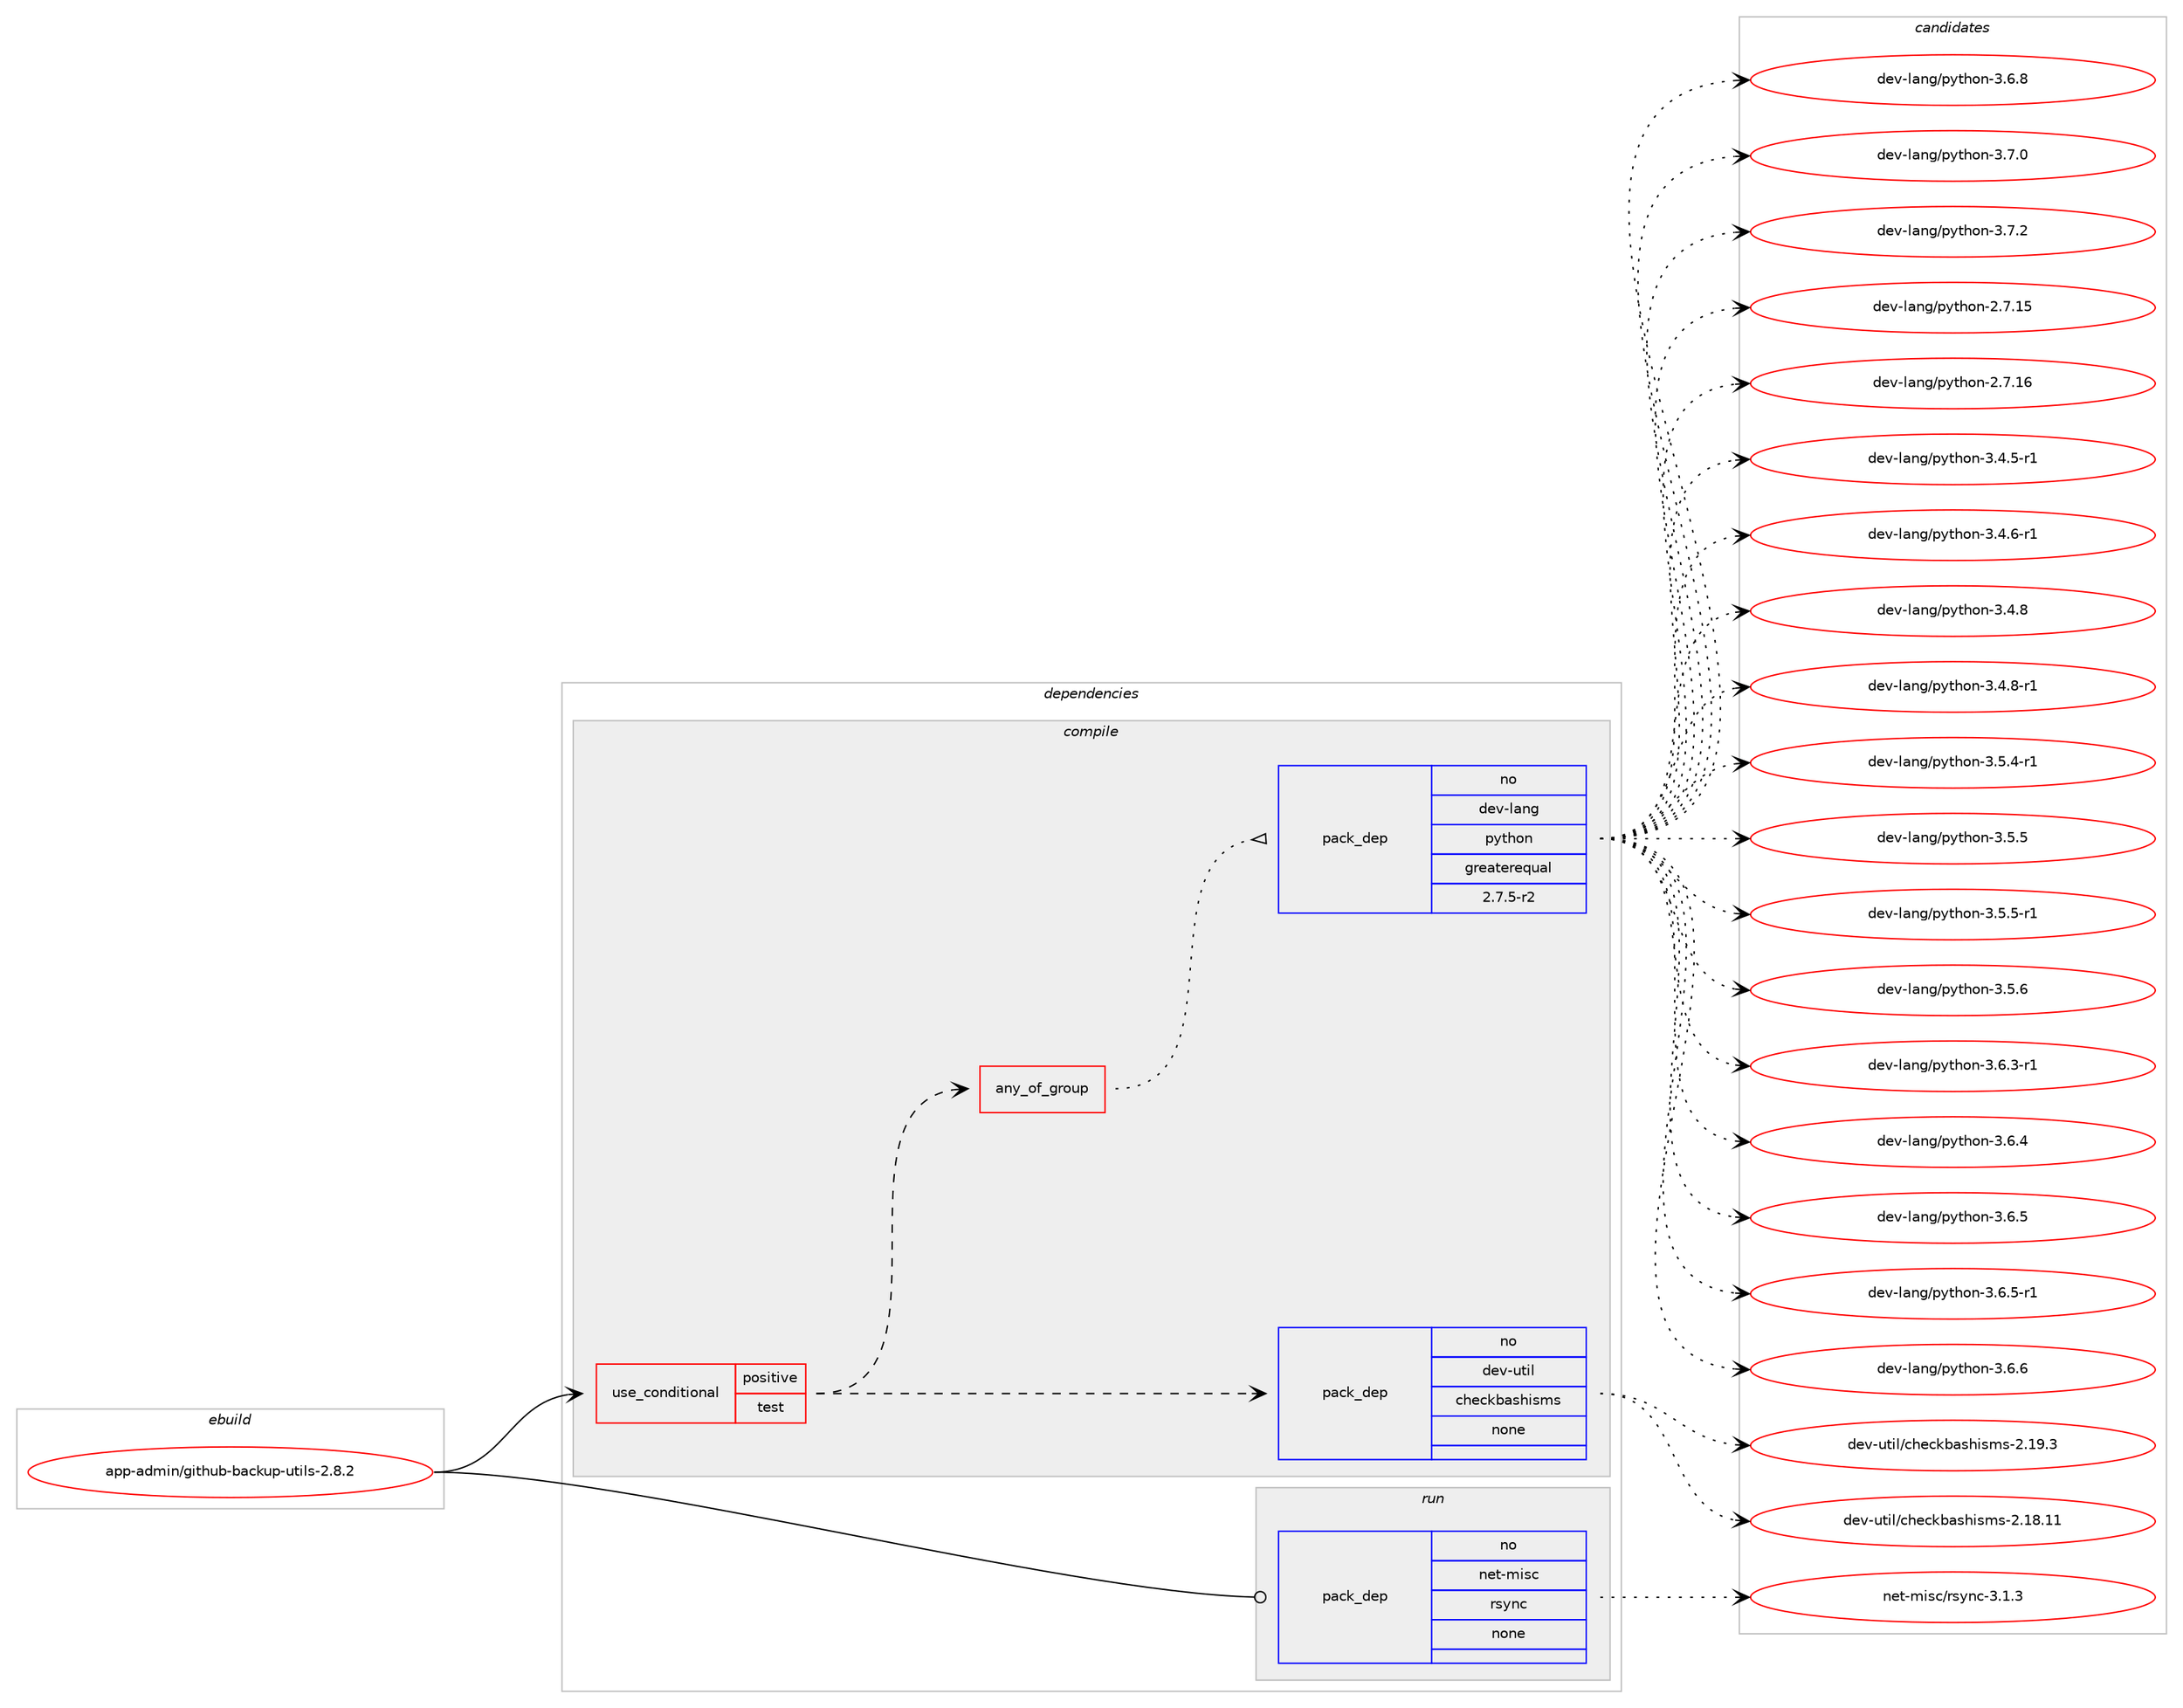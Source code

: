 digraph prolog {

# *************
# Graph options
# *************

newrank=true;
concentrate=true;
compound=true;
graph [rankdir=LR,fontname=Helvetica,fontsize=10,ranksep=1.5];#, ranksep=2.5, nodesep=0.2];
edge  [arrowhead=vee];
node  [fontname=Helvetica,fontsize=10];

# **********
# The ebuild
# **********

subgraph cluster_leftcol {
color=gray;
rank=same;
label=<<i>ebuild</i>>;
id [label="app-admin/github-backup-utils-2.8.2", color=red, width=4, href="../app-admin/github-backup-utils-2.8.2.svg"];
}

# ****************
# The dependencies
# ****************

subgraph cluster_midcol {
color=gray;
label=<<i>dependencies</i>>;
subgraph cluster_compile {
fillcolor="#eeeeee";
style=filled;
label=<<i>compile</i>>;
subgraph cond344990 {
dependency1265473 [label=<<TABLE BORDER="0" CELLBORDER="1" CELLSPACING="0" CELLPADDING="4"><TR><TD ROWSPAN="3" CELLPADDING="10">use_conditional</TD></TR><TR><TD>positive</TD></TR><TR><TD>test</TD></TR></TABLE>>, shape=none, color=red];
subgraph pack900858 {
dependency1265474 [label=<<TABLE BORDER="0" CELLBORDER="1" CELLSPACING="0" CELLPADDING="4" WIDTH="220"><TR><TD ROWSPAN="6" CELLPADDING="30">pack_dep</TD></TR><TR><TD WIDTH="110">no</TD></TR><TR><TD>dev-util</TD></TR><TR><TD>checkbashisms</TD></TR><TR><TD>none</TD></TR><TR><TD></TD></TR></TABLE>>, shape=none, color=blue];
}
dependency1265473:e -> dependency1265474:w [weight=20,style="dashed",arrowhead="vee"];
subgraph any19109 {
dependency1265475 [label=<<TABLE BORDER="0" CELLBORDER="1" CELLSPACING="0" CELLPADDING="4"><TR><TD CELLPADDING="10">any_of_group</TD></TR></TABLE>>, shape=none, color=red];subgraph pack900859 {
dependency1265476 [label=<<TABLE BORDER="0" CELLBORDER="1" CELLSPACING="0" CELLPADDING="4" WIDTH="220"><TR><TD ROWSPAN="6" CELLPADDING="30">pack_dep</TD></TR><TR><TD WIDTH="110">no</TD></TR><TR><TD>dev-lang</TD></TR><TR><TD>python</TD></TR><TR><TD>greaterequal</TD></TR><TR><TD>2.7.5-r2</TD></TR></TABLE>>, shape=none, color=blue];
}
dependency1265475:e -> dependency1265476:w [weight=20,style="dotted",arrowhead="oinv"];
}
dependency1265473:e -> dependency1265475:w [weight=20,style="dashed",arrowhead="vee"];
}
id:e -> dependency1265473:w [weight=20,style="solid",arrowhead="vee"];
}
subgraph cluster_compileandrun {
fillcolor="#eeeeee";
style=filled;
label=<<i>compile and run</i>>;
}
subgraph cluster_run {
fillcolor="#eeeeee";
style=filled;
label=<<i>run</i>>;
subgraph pack900860 {
dependency1265477 [label=<<TABLE BORDER="0" CELLBORDER="1" CELLSPACING="0" CELLPADDING="4" WIDTH="220"><TR><TD ROWSPAN="6" CELLPADDING="30">pack_dep</TD></TR><TR><TD WIDTH="110">no</TD></TR><TR><TD>net-misc</TD></TR><TR><TD>rsync</TD></TR><TR><TD>none</TD></TR><TR><TD></TD></TR></TABLE>>, shape=none, color=blue];
}
id:e -> dependency1265477:w [weight=20,style="solid",arrowhead="odot"];
}
}

# **************
# The candidates
# **************

subgraph cluster_choices {
rank=same;
color=gray;
label=<<i>candidates</i>>;

subgraph choice900858 {
color=black;
nodesep=1;
choice1001011184511711610510847991041019910798971151041051151091154550464956464949 [label="dev-util/checkbashisms-2.18.11", color=red, width=4,href="../dev-util/checkbashisms-2.18.11.svg"];
choice10010111845117116105108479910410199107989711510410511510911545504649574651 [label="dev-util/checkbashisms-2.19.3", color=red, width=4,href="../dev-util/checkbashisms-2.19.3.svg"];
dependency1265474:e -> choice1001011184511711610510847991041019910798971151041051151091154550464956464949:w [style=dotted,weight="100"];
dependency1265474:e -> choice10010111845117116105108479910410199107989711510410511510911545504649574651:w [style=dotted,weight="100"];
}
subgraph choice900859 {
color=black;
nodesep=1;
choice10010111845108971101034711212111610411111045504655464953 [label="dev-lang/python-2.7.15", color=red, width=4,href="../dev-lang/python-2.7.15.svg"];
choice10010111845108971101034711212111610411111045504655464954 [label="dev-lang/python-2.7.16", color=red, width=4,href="../dev-lang/python-2.7.16.svg"];
choice1001011184510897110103471121211161041111104551465246534511449 [label="dev-lang/python-3.4.5-r1", color=red, width=4,href="../dev-lang/python-3.4.5-r1.svg"];
choice1001011184510897110103471121211161041111104551465246544511449 [label="dev-lang/python-3.4.6-r1", color=red, width=4,href="../dev-lang/python-3.4.6-r1.svg"];
choice100101118451089711010347112121116104111110455146524656 [label="dev-lang/python-3.4.8", color=red, width=4,href="../dev-lang/python-3.4.8.svg"];
choice1001011184510897110103471121211161041111104551465246564511449 [label="dev-lang/python-3.4.8-r1", color=red, width=4,href="../dev-lang/python-3.4.8-r1.svg"];
choice1001011184510897110103471121211161041111104551465346524511449 [label="dev-lang/python-3.5.4-r1", color=red, width=4,href="../dev-lang/python-3.5.4-r1.svg"];
choice100101118451089711010347112121116104111110455146534653 [label="dev-lang/python-3.5.5", color=red, width=4,href="../dev-lang/python-3.5.5.svg"];
choice1001011184510897110103471121211161041111104551465346534511449 [label="dev-lang/python-3.5.5-r1", color=red, width=4,href="../dev-lang/python-3.5.5-r1.svg"];
choice100101118451089711010347112121116104111110455146534654 [label="dev-lang/python-3.5.6", color=red, width=4,href="../dev-lang/python-3.5.6.svg"];
choice1001011184510897110103471121211161041111104551465446514511449 [label="dev-lang/python-3.6.3-r1", color=red, width=4,href="../dev-lang/python-3.6.3-r1.svg"];
choice100101118451089711010347112121116104111110455146544652 [label="dev-lang/python-3.6.4", color=red, width=4,href="../dev-lang/python-3.6.4.svg"];
choice100101118451089711010347112121116104111110455146544653 [label="dev-lang/python-3.6.5", color=red, width=4,href="../dev-lang/python-3.6.5.svg"];
choice1001011184510897110103471121211161041111104551465446534511449 [label="dev-lang/python-3.6.5-r1", color=red, width=4,href="../dev-lang/python-3.6.5-r1.svg"];
choice100101118451089711010347112121116104111110455146544654 [label="dev-lang/python-3.6.6", color=red, width=4,href="../dev-lang/python-3.6.6.svg"];
choice100101118451089711010347112121116104111110455146544656 [label="dev-lang/python-3.6.8", color=red, width=4,href="../dev-lang/python-3.6.8.svg"];
choice100101118451089711010347112121116104111110455146554648 [label="dev-lang/python-3.7.0", color=red, width=4,href="../dev-lang/python-3.7.0.svg"];
choice100101118451089711010347112121116104111110455146554650 [label="dev-lang/python-3.7.2", color=red, width=4,href="../dev-lang/python-3.7.2.svg"];
dependency1265476:e -> choice10010111845108971101034711212111610411111045504655464953:w [style=dotted,weight="100"];
dependency1265476:e -> choice10010111845108971101034711212111610411111045504655464954:w [style=dotted,weight="100"];
dependency1265476:e -> choice1001011184510897110103471121211161041111104551465246534511449:w [style=dotted,weight="100"];
dependency1265476:e -> choice1001011184510897110103471121211161041111104551465246544511449:w [style=dotted,weight="100"];
dependency1265476:e -> choice100101118451089711010347112121116104111110455146524656:w [style=dotted,weight="100"];
dependency1265476:e -> choice1001011184510897110103471121211161041111104551465246564511449:w [style=dotted,weight="100"];
dependency1265476:e -> choice1001011184510897110103471121211161041111104551465346524511449:w [style=dotted,weight="100"];
dependency1265476:e -> choice100101118451089711010347112121116104111110455146534653:w [style=dotted,weight="100"];
dependency1265476:e -> choice1001011184510897110103471121211161041111104551465346534511449:w [style=dotted,weight="100"];
dependency1265476:e -> choice100101118451089711010347112121116104111110455146534654:w [style=dotted,weight="100"];
dependency1265476:e -> choice1001011184510897110103471121211161041111104551465446514511449:w [style=dotted,weight="100"];
dependency1265476:e -> choice100101118451089711010347112121116104111110455146544652:w [style=dotted,weight="100"];
dependency1265476:e -> choice100101118451089711010347112121116104111110455146544653:w [style=dotted,weight="100"];
dependency1265476:e -> choice1001011184510897110103471121211161041111104551465446534511449:w [style=dotted,weight="100"];
dependency1265476:e -> choice100101118451089711010347112121116104111110455146544654:w [style=dotted,weight="100"];
dependency1265476:e -> choice100101118451089711010347112121116104111110455146544656:w [style=dotted,weight="100"];
dependency1265476:e -> choice100101118451089711010347112121116104111110455146554648:w [style=dotted,weight="100"];
dependency1265476:e -> choice100101118451089711010347112121116104111110455146554650:w [style=dotted,weight="100"];
}
subgraph choice900860 {
color=black;
nodesep=1;
choice11010111645109105115994711411512111099455146494651 [label="net-misc/rsync-3.1.3", color=red, width=4,href="../net-misc/rsync-3.1.3.svg"];
dependency1265477:e -> choice11010111645109105115994711411512111099455146494651:w [style=dotted,weight="100"];
}
}

}
